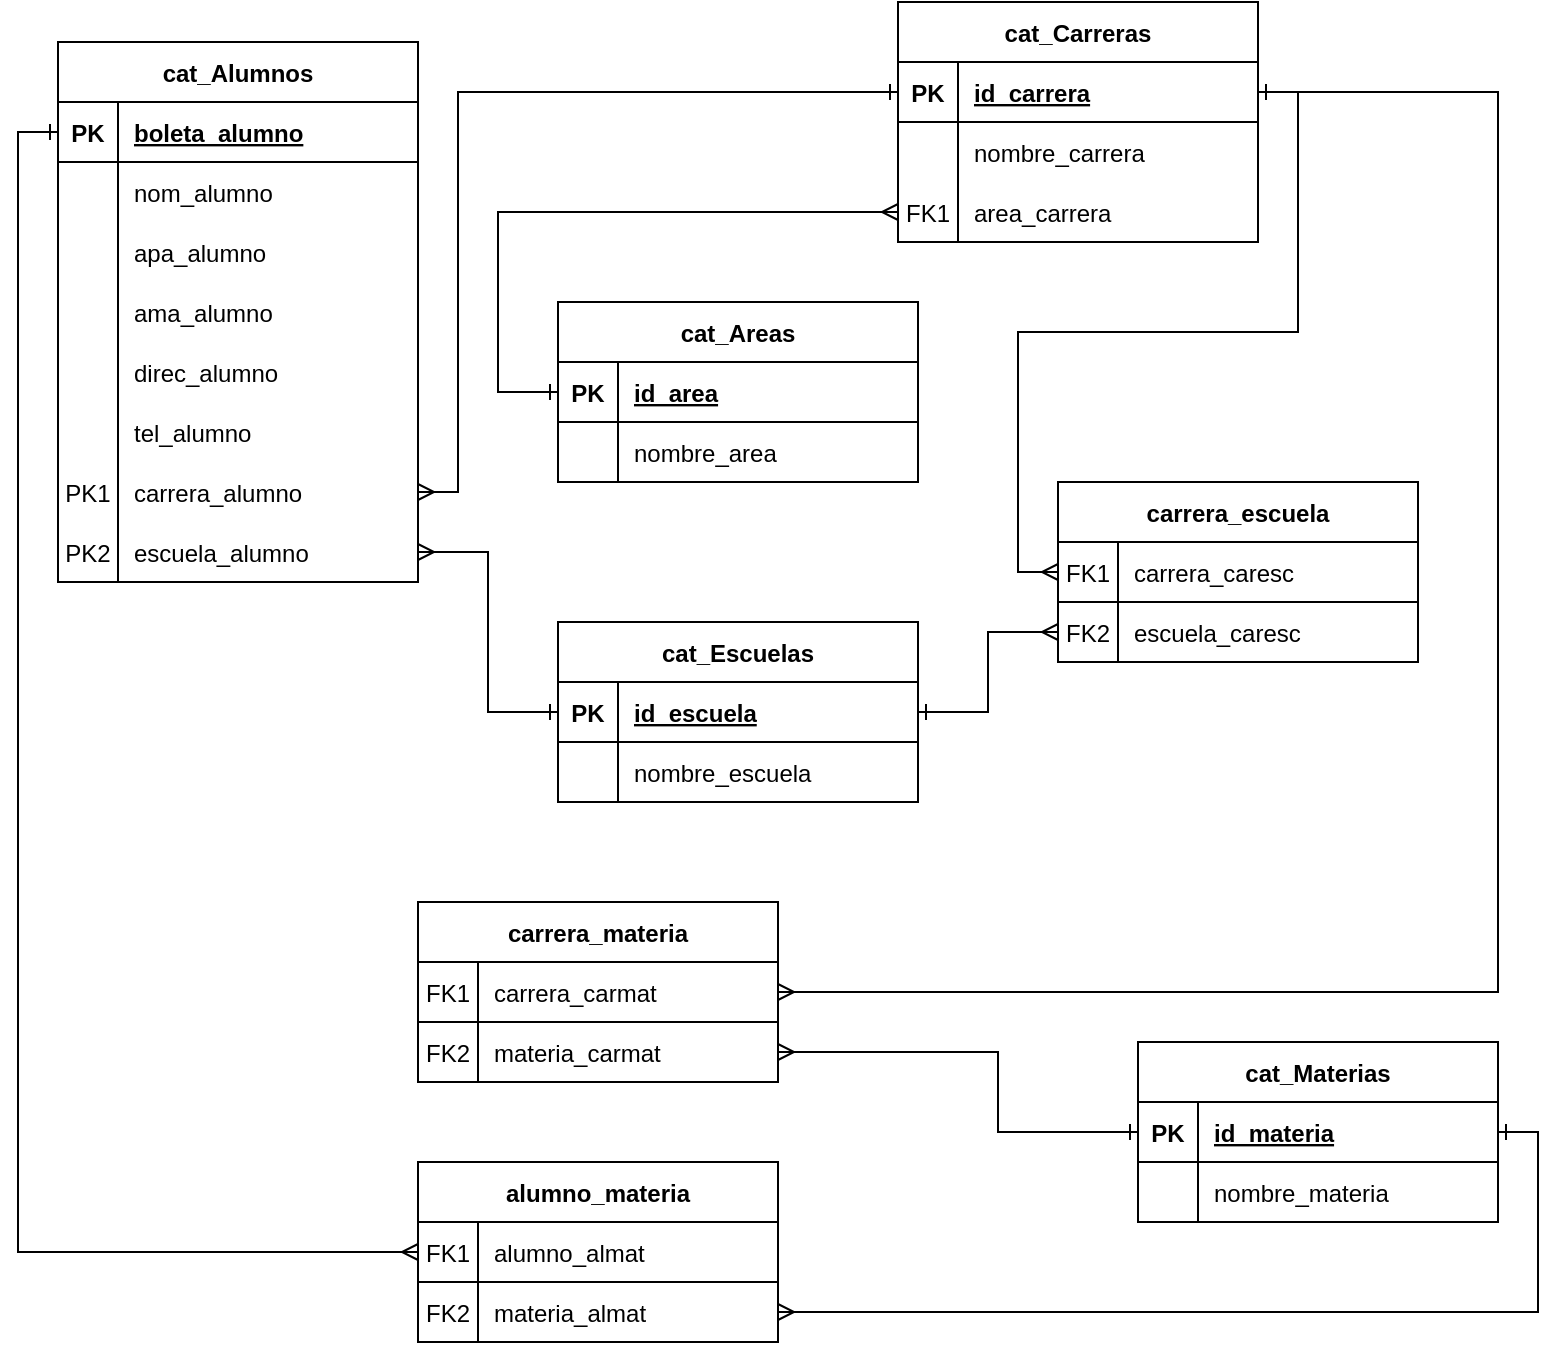 <mxfile version="20.5.3" type="device"><diagram id="z2Xe1W_zjRg9gurbwkQ2" name="Página-1"><mxGraphModel dx="868" dy="450" grid="1" gridSize="10" guides="1" tooltips="1" connect="1" arrows="1" fold="1" page="1" pageScale="1" pageWidth="827" pageHeight="1169" math="0" shadow="0"><root><mxCell id="0"/><mxCell id="1" parent="0"/><mxCell id="bfzEWTATRixWw2E6OZrW-1" value="cat_Alumnos" style="shape=table;startSize=30;container=1;collapsible=1;childLayout=tableLayout;fixedRows=1;rowLines=0;fontStyle=1;align=center;resizeLast=1;" parent="1" vertex="1"><mxGeometry x="40" y="40" width="180" height="270" as="geometry"/></mxCell><mxCell id="bfzEWTATRixWw2E6OZrW-2" value="" style="shape=tableRow;horizontal=0;startSize=0;swimlaneHead=0;swimlaneBody=0;fillColor=none;collapsible=0;dropTarget=0;points=[[0,0.5],[1,0.5]];portConstraint=eastwest;top=0;left=0;right=0;bottom=1;" parent="bfzEWTATRixWw2E6OZrW-1" vertex="1"><mxGeometry y="30" width="180" height="30" as="geometry"/></mxCell><mxCell id="bfzEWTATRixWw2E6OZrW-3" value="PK" style="shape=partialRectangle;connectable=0;fillColor=none;top=0;left=0;bottom=0;right=0;fontStyle=1;overflow=hidden;" parent="bfzEWTATRixWw2E6OZrW-2" vertex="1"><mxGeometry width="30" height="30" as="geometry"><mxRectangle width="30" height="30" as="alternateBounds"/></mxGeometry></mxCell><mxCell id="bfzEWTATRixWw2E6OZrW-4" value="boleta_alumno" style="shape=partialRectangle;connectable=0;fillColor=none;top=0;left=0;bottom=0;right=0;align=left;spacingLeft=6;fontStyle=5;overflow=hidden;" parent="bfzEWTATRixWw2E6OZrW-2" vertex="1"><mxGeometry x="30" width="150" height="30" as="geometry"><mxRectangle width="150" height="30" as="alternateBounds"/></mxGeometry></mxCell><mxCell id="bfzEWTATRixWw2E6OZrW-5" value="" style="shape=tableRow;horizontal=0;startSize=0;swimlaneHead=0;swimlaneBody=0;fillColor=none;collapsible=0;dropTarget=0;points=[[0,0.5],[1,0.5]];portConstraint=eastwest;top=0;left=0;right=0;bottom=0;" parent="bfzEWTATRixWw2E6OZrW-1" vertex="1"><mxGeometry y="60" width="180" height="30" as="geometry"/></mxCell><mxCell id="bfzEWTATRixWw2E6OZrW-6" value="" style="shape=partialRectangle;connectable=0;fillColor=none;top=0;left=0;bottom=0;right=0;editable=1;overflow=hidden;" parent="bfzEWTATRixWw2E6OZrW-5" vertex="1"><mxGeometry width="30" height="30" as="geometry"><mxRectangle width="30" height="30" as="alternateBounds"/></mxGeometry></mxCell><mxCell id="bfzEWTATRixWw2E6OZrW-7" value="nom_alumno   " style="shape=partialRectangle;connectable=0;fillColor=none;top=0;left=0;bottom=0;right=0;align=left;spacingLeft=6;overflow=hidden;" parent="bfzEWTATRixWw2E6OZrW-5" vertex="1"><mxGeometry x="30" width="150" height="30" as="geometry"><mxRectangle width="150" height="30" as="alternateBounds"/></mxGeometry></mxCell><mxCell id="bfzEWTATRixWw2E6OZrW-8" value="" style="shape=tableRow;horizontal=0;startSize=0;swimlaneHead=0;swimlaneBody=0;fillColor=none;collapsible=0;dropTarget=0;points=[[0,0.5],[1,0.5]];portConstraint=eastwest;top=0;left=0;right=0;bottom=0;" parent="bfzEWTATRixWw2E6OZrW-1" vertex="1"><mxGeometry y="90" width="180" height="30" as="geometry"/></mxCell><mxCell id="bfzEWTATRixWw2E6OZrW-9" value="" style="shape=partialRectangle;connectable=0;fillColor=none;top=0;left=0;bottom=0;right=0;editable=1;overflow=hidden;" parent="bfzEWTATRixWw2E6OZrW-8" vertex="1"><mxGeometry width="30" height="30" as="geometry"><mxRectangle width="30" height="30" as="alternateBounds"/></mxGeometry></mxCell><mxCell id="bfzEWTATRixWw2E6OZrW-10" value="apa_alumno" style="shape=partialRectangle;connectable=0;fillColor=none;top=0;left=0;bottom=0;right=0;align=left;spacingLeft=6;overflow=hidden;" parent="bfzEWTATRixWw2E6OZrW-8" vertex="1"><mxGeometry x="30" width="150" height="30" as="geometry"><mxRectangle width="150" height="30" as="alternateBounds"/></mxGeometry></mxCell><mxCell id="bfzEWTATRixWw2E6OZrW-11" value="" style="shape=tableRow;horizontal=0;startSize=0;swimlaneHead=0;swimlaneBody=0;fillColor=none;collapsible=0;dropTarget=0;points=[[0,0.5],[1,0.5]];portConstraint=eastwest;top=0;left=0;right=0;bottom=0;" parent="bfzEWTATRixWw2E6OZrW-1" vertex="1"><mxGeometry y="120" width="180" height="30" as="geometry"/></mxCell><mxCell id="bfzEWTATRixWw2E6OZrW-12" value="" style="shape=partialRectangle;connectable=0;fillColor=none;top=0;left=0;bottom=0;right=0;editable=1;overflow=hidden;" parent="bfzEWTATRixWw2E6OZrW-11" vertex="1"><mxGeometry width="30" height="30" as="geometry"><mxRectangle width="30" height="30" as="alternateBounds"/></mxGeometry></mxCell><mxCell id="bfzEWTATRixWw2E6OZrW-13" value="ama_alumno" style="shape=partialRectangle;connectable=0;fillColor=none;top=0;left=0;bottom=0;right=0;align=left;spacingLeft=6;overflow=hidden;" parent="bfzEWTATRixWw2E6OZrW-11" vertex="1"><mxGeometry x="30" width="150" height="30" as="geometry"><mxRectangle width="150" height="30" as="alternateBounds"/></mxGeometry></mxCell><mxCell id="bfzEWTATRixWw2E6OZrW-30" style="shape=tableRow;horizontal=0;startSize=0;swimlaneHead=0;swimlaneBody=0;fillColor=none;collapsible=0;dropTarget=0;points=[[0,0.5],[1,0.5]];portConstraint=eastwest;top=0;left=0;right=0;bottom=0;" parent="bfzEWTATRixWw2E6OZrW-1" vertex="1"><mxGeometry y="150" width="180" height="30" as="geometry"/></mxCell><mxCell id="bfzEWTATRixWw2E6OZrW-31" style="shape=partialRectangle;connectable=0;fillColor=none;top=0;left=0;bottom=0;right=0;editable=1;overflow=hidden;" parent="bfzEWTATRixWw2E6OZrW-30" vertex="1"><mxGeometry width="30" height="30" as="geometry"><mxRectangle width="30" height="30" as="alternateBounds"/></mxGeometry></mxCell><mxCell id="bfzEWTATRixWw2E6OZrW-32" value="direc_alumno" style="shape=partialRectangle;connectable=0;fillColor=none;top=0;left=0;bottom=0;right=0;align=left;spacingLeft=6;overflow=hidden;" parent="bfzEWTATRixWw2E6OZrW-30" vertex="1"><mxGeometry x="30" width="150" height="30" as="geometry"><mxRectangle width="150" height="30" as="alternateBounds"/></mxGeometry></mxCell><mxCell id="bfzEWTATRixWw2E6OZrW-33" style="shape=tableRow;horizontal=0;startSize=0;swimlaneHead=0;swimlaneBody=0;fillColor=none;collapsible=0;dropTarget=0;points=[[0,0.5],[1,0.5]];portConstraint=eastwest;top=0;left=0;right=0;bottom=0;" parent="bfzEWTATRixWw2E6OZrW-1" vertex="1"><mxGeometry y="180" width="180" height="30" as="geometry"/></mxCell><mxCell id="bfzEWTATRixWw2E6OZrW-34" style="shape=partialRectangle;connectable=0;fillColor=none;top=0;left=0;bottom=0;right=0;editable=1;overflow=hidden;" parent="bfzEWTATRixWw2E6OZrW-33" vertex="1"><mxGeometry width="30" height="30" as="geometry"><mxRectangle width="30" height="30" as="alternateBounds"/></mxGeometry></mxCell><mxCell id="bfzEWTATRixWw2E6OZrW-35" value="tel_alumno" style="shape=partialRectangle;connectable=0;fillColor=none;top=0;left=0;bottom=0;right=0;align=left;spacingLeft=6;overflow=hidden;" parent="bfzEWTATRixWw2E6OZrW-33" vertex="1"><mxGeometry x="30" width="150" height="30" as="geometry"><mxRectangle width="150" height="30" as="alternateBounds"/></mxGeometry></mxCell><mxCell id="bfzEWTATRixWw2E6OZrW-36" style="shape=tableRow;horizontal=0;startSize=0;swimlaneHead=0;swimlaneBody=0;fillColor=none;collapsible=0;dropTarget=0;points=[[0,0.5],[1,0.5]];portConstraint=eastwest;top=0;left=0;right=0;bottom=0;" parent="bfzEWTATRixWw2E6OZrW-1" vertex="1"><mxGeometry y="210" width="180" height="30" as="geometry"/></mxCell><mxCell id="bfzEWTATRixWw2E6OZrW-37" value="PK1" style="shape=partialRectangle;connectable=0;fillColor=none;top=0;left=0;bottom=0;right=0;editable=1;overflow=hidden;" parent="bfzEWTATRixWw2E6OZrW-36" vertex="1"><mxGeometry width="30" height="30" as="geometry"><mxRectangle width="30" height="30" as="alternateBounds"/></mxGeometry></mxCell><mxCell id="bfzEWTATRixWw2E6OZrW-38" value="carrera_alumno" style="shape=partialRectangle;connectable=0;fillColor=none;top=0;left=0;bottom=0;right=0;align=left;spacingLeft=6;overflow=hidden;" parent="bfzEWTATRixWw2E6OZrW-36" vertex="1"><mxGeometry x="30" width="150" height="30" as="geometry"><mxRectangle width="150" height="30" as="alternateBounds"/></mxGeometry></mxCell><mxCell id="bfzEWTATRixWw2E6OZrW-66" style="shape=tableRow;horizontal=0;startSize=0;swimlaneHead=0;swimlaneBody=0;fillColor=none;collapsible=0;dropTarget=0;points=[[0,0.5],[1,0.5]];portConstraint=eastwest;top=0;left=0;right=0;bottom=0;" parent="bfzEWTATRixWw2E6OZrW-1" vertex="1"><mxGeometry y="240" width="180" height="30" as="geometry"/></mxCell><mxCell id="bfzEWTATRixWw2E6OZrW-67" value="PK2" style="shape=partialRectangle;connectable=0;fillColor=none;top=0;left=0;bottom=0;right=0;editable=1;overflow=hidden;" parent="bfzEWTATRixWw2E6OZrW-66" vertex="1"><mxGeometry width="30" height="30" as="geometry"><mxRectangle width="30" height="30" as="alternateBounds"/></mxGeometry></mxCell><mxCell id="bfzEWTATRixWw2E6OZrW-68" value="escuela_alumno" style="shape=partialRectangle;connectable=0;fillColor=none;top=0;left=0;bottom=0;right=0;align=left;spacingLeft=6;overflow=hidden;" parent="bfzEWTATRixWw2E6OZrW-66" vertex="1"><mxGeometry x="30" width="150" height="30" as="geometry"><mxRectangle width="150" height="30" as="alternateBounds"/></mxGeometry></mxCell><mxCell id="bfzEWTATRixWw2E6OZrW-14" value="cat_Carreras" style="shape=table;startSize=30;container=1;collapsible=1;childLayout=tableLayout;fixedRows=1;rowLines=0;fontStyle=1;align=center;resizeLast=1;" parent="1" vertex="1"><mxGeometry x="460" y="20" width="180" height="120" as="geometry"/></mxCell><mxCell id="bfzEWTATRixWw2E6OZrW-15" value="" style="shape=tableRow;horizontal=0;startSize=0;swimlaneHead=0;swimlaneBody=0;fillColor=none;collapsible=0;dropTarget=0;points=[[0,0.5],[1,0.5]];portConstraint=eastwest;top=0;left=0;right=0;bottom=1;" parent="bfzEWTATRixWw2E6OZrW-14" vertex="1"><mxGeometry y="30" width="180" height="30" as="geometry"/></mxCell><mxCell id="bfzEWTATRixWw2E6OZrW-16" value="PK" style="shape=partialRectangle;connectable=0;fillColor=none;top=0;left=0;bottom=0;right=0;fontStyle=1;overflow=hidden;" parent="bfzEWTATRixWw2E6OZrW-15" vertex="1"><mxGeometry width="30" height="30" as="geometry"><mxRectangle width="30" height="30" as="alternateBounds"/></mxGeometry></mxCell><mxCell id="bfzEWTATRixWw2E6OZrW-17" value="id_carrera" style="shape=partialRectangle;connectable=0;fillColor=none;top=0;left=0;bottom=0;right=0;align=left;spacingLeft=6;fontStyle=5;overflow=hidden;" parent="bfzEWTATRixWw2E6OZrW-15" vertex="1"><mxGeometry x="30" width="150" height="30" as="geometry"><mxRectangle width="150" height="30" as="alternateBounds"/></mxGeometry></mxCell><mxCell id="bfzEWTATRixWw2E6OZrW-18" value="" style="shape=tableRow;horizontal=0;startSize=0;swimlaneHead=0;swimlaneBody=0;fillColor=none;collapsible=0;dropTarget=0;points=[[0,0.5],[1,0.5]];portConstraint=eastwest;top=0;left=0;right=0;bottom=0;" parent="bfzEWTATRixWw2E6OZrW-14" vertex="1"><mxGeometry y="60" width="180" height="30" as="geometry"/></mxCell><mxCell id="bfzEWTATRixWw2E6OZrW-19" value="" style="shape=partialRectangle;connectable=0;fillColor=none;top=0;left=0;bottom=0;right=0;editable=1;overflow=hidden;" parent="bfzEWTATRixWw2E6OZrW-18" vertex="1"><mxGeometry width="30" height="30" as="geometry"><mxRectangle width="30" height="30" as="alternateBounds"/></mxGeometry></mxCell><mxCell id="bfzEWTATRixWw2E6OZrW-20" value="nombre_carrera" style="shape=partialRectangle;connectable=0;fillColor=none;top=0;left=0;bottom=0;right=0;align=left;spacingLeft=6;overflow=hidden;" parent="bfzEWTATRixWw2E6OZrW-18" vertex="1"><mxGeometry x="30" width="150" height="30" as="geometry"><mxRectangle width="150" height="30" as="alternateBounds"/></mxGeometry></mxCell><mxCell id="bfzEWTATRixWw2E6OZrW-61" style="shape=tableRow;horizontal=0;startSize=0;swimlaneHead=0;swimlaneBody=0;fillColor=none;collapsible=0;dropTarget=0;points=[[0,0.5],[1,0.5]];portConstraint=eastwest;top=0;left=0;right=0;bottom=0;" parent="bfzEWTATRixWw2E6OZrW-14" vertex="1"><mxGeometry y="90" width="180" height="30" as="geometry"/></mxCell><mxCell id="bfzEWTATRixWw2E6OZrW-62" value="FK1" style="shape=partialRectangle;connectable=0;fillColor=none;top=0;left=0;bottom=0;right=0;editable=1;overflow=hidden;" parent="bfzEWTATRixWw2E6OZrW-61" vertex="1"><mxGeometry width="30" height="30" as="geometry"><mxRectangle width="30" height="30" as="alternateBounds"/></mxGeometry></mxCell><mxCell id="bfzEWTATRixWw2E6OZrW-63" value="area_carrera" style="shape=partialRectangle;connectable=0;fillColor=none;top=0;left=0;bottom=0;right=0;align=left;spacingLeft=6;overflow=hidden;" parent="bfzEWTATRixWw2E6OZrW-61" vertex="1"><mxGeometry x="30" width="150" height="30" as="geometry"><mxRectangle width="150" height="30" as="alternateBounds"/></mxGeometry></mxCell><mxCell id="bfzEWTATRixWw2E6OZrW-40" value="cat_Escuelas" style="shape=table;startSize=30;container=1;collapsible=1;childLayout=tableLayout;fixedRows=1;rowLines=0;fontStyle=1;align=center;resizeLast=1;" parent="1" vertex="1"><mxGeometry x="290" y="330" width="180" height="90" as="geometry"/></mxCell><mxCell id="bfzEWTATRixWw2E6OZrW-41" value="" style="shape=tableRow;horizontal=0;startSize=0;swimlaneHead=0;swimlaneBody=0;fillColor=none;collapsible=0;dropTarget=0;points=[[0,0.5],[1,0.5]];portConstraint=eastwest;top=0;left=0;right=0;bottom=1;" parent="bfzEWTATRixWw2E6OZrW-40" vertex="1"><mxGeometry y="30" width="180" height="30" as="geometry"/></mxCell><mxCell id="bfzEWTATRixWw2E6OZrW-42" value="PK" style="shape=partialRectangle;connectable=0;fillColor=none;top=0;left=0;bottom=0;right=0;fontStyle=1;overflow=hidden;" parent="bfzEWTATRixWw2E6OZrW-41" vertex="1"><mxGeometry width="30" height="30" as="geometry"><mxRectangle width="30" height="30" as="alternateBounds"/></mxGeometry></mxCell><mxCell id="bfzEWTATRixWw2E6OZrW-43" value="id_escuela" style="shape=partialRectangle;connectable=0;fillColor=none;top=0;left=0;bottom=0;right=0;align=left;spacingLeft=6;fontStyle=5;overflow=hidden;" parent="bfzEWTATRixWw2E6OZrW-41" vertex="1"><mxGeometry x="30" width="150" height="30" as="geometry"><mxRectangle width="150" height="30" as="alternateBounds"/></mxGeometry></mxCell><mxCell id="bfzEWTATRixWw2E6OZrW-44" value="" style="shape=tableRow;horizontal=0;startSize=0;swimlaneHead=0;swimlaneBody=0;fillColor=none;collapsible=0;dropTarget=0;points=[[0,0.5],[1,0.5]];portConstraint=eastwest;top=0;left=0;right=0;bottom=0;" parent="bfzEWTATRixWw2E6OZrW-40" vertex="1"><mxGeometry y="60" width="180" height="30" as="geometry"/></mxCell><mxCell id="bfzEWTATRixWw2E6OZrW-45" value="" style="shape=partialRectangle;connectable=0;fillColor=none;top=0;left=0;bottom=0;right=0;editable=1;overflow=hidden;" parent="bfzEWTATRixWw2E6OZrW-44" vertex="1"><mxGeometry width="30" height="30" as="geometry"><mxRectangle width="30" height="30" as="alternateBounds"/></mxGeometry></mxCell><mxCell id="bfzEWTATRixWw2E6OZrW-46" value="nombre_escuela" style="shape=partialRectangle;connectable=0;fillColor=none;top=0;left=0;bottom=0;right=0;align=left;spacingLeft=6;overflow=hidden;" parent="bfzEWTATRixWw2E6OZrW-44" vertex="1"><mxGeometry x="30" width="150" height="30" as="geometry"><mxRectangle width="150" height="30" as="alternateBounds"/></mxGeometry></mxCell><mxCell id="bfzEWTATRixWw2E6OZrW-47" value="cat_Areas" style="shape=table;startSize=30;container=1;collapsible=1;childLayout=tableLayout;fixedRows=1;rowLines=0;fontStyle=1;align=center;resizeLast=1;" parent="1" vertex="1"><mxGeometry x="290" y="170" width="180" height="90" as="geometry"/></mxCell><mxCell id="bfzEWTATRixWw2E6OZrW-48" value="" style="shape=tableRow;horizontal=0;startSize=0;swimlaneHead=0;swimlaneBody=0;fillColor=none;collapsible=0;dropTarget=0;points=[[0,0.5],[1,0.5]];portConstraint=eastwest;top=0;left=0;right=0;bottom=1;" parent="bfzEWTATRixWw2E6OZrW-47" vertex="1"><mxGeometry y="30" width="180" height="30" as="geometry"/></mxCell><mxCell id="bfzEWTATRixWw2E6OZrW-49" value="PK" style="shape=partialRectangle;connectable=0;fillColor=none;top=0;left=0;bottom=0;right=0;fontStyle=1;overflow=hidden;" parent="bfzEWTATRixWw2E6OZrW-48" vertex="1"><mxGeometry width="30" height="30" as="geometry"><mxRectangle width="30" height="30" as="alternateBounds"/></mxGeometry></mxCell><mxCell id="bfzEWTATRixWw2E6OZrW-50" value="id_area" style="shape=partialRectangle;connectable=0;fillColor=none;top=0;left=0;bottom=0;right=0;align=left;spacingLeft=6;fontStyle=5;overflow=hidden;" parent="bfzEWTATRixWw2E6OZrW-48" vertex="1"><mxGeometry x="30" width="150" height="30" as="geometry"><mxRectangle width="150" height="30" as="alternateBounds"/></mxGeometry></mxCell><mxCell id="bfzEWTATRixWw2E6OZrW-51" value="" style="shape=tableRow;horizontal=0;startSize=0;swimlaneHead=0;swimlaneBody=0;fillColor=none;collapsible=0;dropTarget=0;points=[[0,0.5],[1,0.5]];portConstraint=eastwest;top=0;left=0;right=0;bottom=0;" parent="bfzEWTATRixWw2E6OZrW-47" vertex="1"><mxGeometry y="60" width="180" height="30" as="geometry"/></mxCell><mxCell id="bfzEWTATRixWw2E6OZrW-52" value="" style="shape=partialRectangle;connectable=0;fillColor=none;top=0;left=0;bottom=0;right=0;editable=1;overflow=hidden;" parent="bfzEWTATRixWw2E6OZrW-51" vertex="1"><mxGeometry width="30" height="30" as="geometry"><mxRectangle width="30" height="30" as="alternateBounds"/></mxGeometry></mxCell><mxCell id="bfzEWTATRixWw2E6OZrW-53" value="nombre_area" style="shape=partialRectangle;connectable=0;fillColor=none;top=0;left=0;bottom=0;right=0;align=left;spacingLeft=6;overflow=hidden;" parent="bfzEWTATRixWw2E6OZrW-51" vertex="1"><mxGeometry x="30" width="150" height="30" as="geometry"><mxRectangle width="150" height="30" as="alternateBounds"/></mxGeometry></mxCell><mxCell id="bfzEWTATRixWw2E6OZrW-54" value="cat_Materias" style="shape=table;startSize=30;container=1;collapsible=1;childLayout=tableLayout;fixedRows=1;rowLines=0;fontStyle=1;align=center;resizeLast=1;" parent="1" vertex="1"><mxGeometry x="580" y="540" width="180" height="90" as="geometry"/></mxCell><mxCell id="bfzEWTATRixWw2E6OZrW-55" value="" style="shape=tableRow;horizontal=0;startSize=0;swimlaneHead=0;swimlaneBody=0;fillColor=none;collapsible=0;dropTarget=0;points=[[0,0.5],[1,0.5]];portConstraint=eastwest;top=0;left=0;right=0;bottom=1;" parent="bfzEWTATRixWw2E6OZrW-54" vertex="1"><mxGeometry y="30" width="180" height="30" as="geometry"/></mxCell><mxCell id="bfzEWTATRixWw2E6OZrW-56" value="PK" style="shape=partialRectangle;connectable=0;fillColor=none;top=0;left=0;bottom=0;right=0;fontStyle=1;overflow=hidden;" parent="bfzEWTATRixWw2E6OZrW-55" vertex="1"><mxGeometry width="30" height="30" as="geometry"><mxRectangle width="30" height="30" as="alternateBounds"/></mxGeometry></mxCell><mxCell id="bfzEWTATRixWw2E6OZrW-57" value="id_materia" style="shape=partialRectangle;connectable=0;fillColor=none;top=0;left=0;bottom=0;right=0;align=left;spacingLeft=6;fontStyle=5;overflow=hidden;" parent="bfzEWTATRixWw2E6OZrW-55" vertex="1"><mxGeometry x="30" width="150" height="30" as="geometry"><mxRectangle width="150" height="30" as="alternateBounds"/></mxGeometry></mxCell><mxCell id="bfzEWTATRixWw2E6OZrW-58" value="" style="shape=tableRow;horizontal=0;startSize=0;swimlaneHead=0;swimlaneBody=0;fillColor=none;collapsible=0;dropTarget=0;points=[[0,0.5],[1,0.5]];portConstraint=eastwest;top=0;left=0;right=0;bottom=0;" parent="bfzEWTATRixWw2E6OZrW-54" vertex="1"><mxGeometry y="60" width="180" height="30" as="geometry"/></mxCell><mxCell id="bfzEWTATRixWw2E6OZrW-59" value="" style="shape=partialRectangle;connectable=0;fillColor=none;top=0;left=0;bottom=0;right=0;editable=1;overflow=hidden;" parent="bfzEWTATRixWw2E6OZrW-58" vertex="1"><mxGeometry width="30" height="30" as="geometry"><mxRectangle width="30" height="30" as="alternateBounds"/></mxGeometry></mxCell><mxCell id="bfzEWTATRixWw2E6OZrW-60" value="nombre_materia" style="shape=partialRectangle;connectable=0;fillColor=none;top=0;left=0;bottom=0;right=0;align=left;spacingLeft=6;overflow=hidden;" parent="bfzEWTATRixWw2E6OZrW-58" vertex="1"><mxGeometry x="30" width="150" height="30" as="geometry"><mxRectangle width="150" height="30" as="alternateBounds"/></mxGeometry></mxCell><mxCell id="bfzEWTATRixWw2E6OZrW-65" style="edgeStyle=orthogonalEdgeStyle;rounded=0;orthogonalLoop=1;jettySize=auto;html=1;exitX=0;exitY=0.5;exitDx=0;exitDy=0;startArrow=ERone;startFill=0;endArrow=ERmany;endFill=0;entryX=1;entryY=0.5;entryDx=0;entryDy=0;" parent="1" source="bfzEWTATRixWw2E6OZrW-15" target="bfzEWTATRixWw2E6OZrW-36" edge="1"><mxGeometry relative="1" as="geometry"><Array as="points"><mxPoint x="240" y="65"/><mxPoint x="240" y="265"/></Array></mxGeometry></mxCell><mxCell id="bfzEWTATRixWw2E6OZrW-78" style="edgeStyle=orthogonalEdgeStyle;rounded=0;orthogonalLoop=1;jettySize=auto;html=1;exitX=0;exitY=0.5;exitDx=0;exitDy=0;entryX=0;entryY=0.5;entryDx=0;entryDy=0;startArrow=ERone;startFill=0;endArrow=ERmany;endFill=0;" parent="1" source="bfzEWTATRixWw2E6OZrW-48" target="bfzEWTATRixWw2E6OZrW-61" edge="1"><mxGeometry relative="1" as="geometry"><Array as="points"><mxPoint x="260" y="215"/><mxPoint x="260" y="125"/></Array></mxGeometry></mxCell><mxCell id="bfzEWTATRixWw2E6OZrW-84" value="carrera_materia" style="shape=table;startSize=30;container=1;collapsible=1;childLayout=tableLayout;fixedRows=1;rowLines=0;fontStyle=1;align=center;resizeLast=1;" parent="1" vertex="1"><mxGeometry x="220" y="470" width="180" height="90" as="geometry"/></mxCell><mxCell id="bfzEWTATRixWw2E6OZrW-85" value="" style="shape=tableRow;horizontal=0;startSize=0;swimlaneHead=0;swimlaneBody=0;fillColor=none;collapsible=0;dropTarget=0;points=[[0,0.5],[1,0.5]];portConstraint=eastwest;top=0;left=0;right=0;bottom=1;" parent="bfzEWTATRixWw2E6OZrW-84" vertex="1"><mxGeometry y="30" width="180" height="30" as="geometry"/></mxCell><mxCell id="bfzEWTATRixWw2E6OZrW-86" value="FK1" style="shape=partialRectangle;connectable=0;fillColor=none;top=0;left=0;bottom=0;right=0;fontStyle=0;overflow=hidden;" parent="bfzEWTATRixWw2E6OZrW-85" vertex="1"><mxGeometry width="30" height="30" as="geometry"><mxRectangle width="30" height="30" as="alternateBounds"/></mxGeometry></mxCell><mxCell id="bfzEWTATRixWw2E6OZrW-87" value="carrera_carmat" style="shape=partialRectangle;connectable=0;fillColor=none;top=0;left=0;bottom=0;right=0;align=left;spacingLeft=6;fontStyle=0;overflow=hidden;" parent="bfzEWTATRixWw2E6OZrW-85" vertex="1"><mxGeometry x="30" width="150" height="30" as="geometry"><mxRectangle width="150" height="30" as="alternateBounds"/></mxGeometry></mxCell><mxCell id="bfzEWTATRixWw2E6OZrW-88" value="" style="shape=tableRow;horizontal=0;startSize=0;swimlaneHead=0;swimlaneBody=0;fillColor=none;collapsible=0;dropTarget=0;points=[[0,0.5],[1,0.5]];portConstraint=eastwest;top=0;left=0;right=0;bottom=0;" parent="bfzEWTATRixWw2E6OZrW-84" vertex="1"><mxGeometry y="60" width="180" height="30" as="geometry"/></mxCell><mxCell id="bfzEWTATRixWw2E6OZrW-89" value="FK2" style="shape=partialRectangle;connectable=0;fillColor=none;top=0;left=0;bottom=0;right=0;editable=1;overflow=hidden;" parent="bfzEWTATRixWw2E6OZrW-88" vertex="1"><mxGeometry width="30" height="30" as="geometry"><mxRectangle width="30" height="30" as="alternateBounds"/></mxGeometry></mxCell><mxCell id="bfzEWTATRixWw2E6OZrW-90" value="materia_carmat" style="shape=partialRectangle;connectable=0;fillColor=none;top=0;left=0;bottom=0;right=0;align=left;spacingLeft=6;overflow=hidden;" parent="bfzEWTATRixWw2E6OZrW-88" vertex="1"><mxGeometry x="30" width="150" height="30" as="geometry"><mxRectangle width="150" height="30" as="alternateBounds"/></mxGeometry></mxCell><mxCell id="bfzEWTATRixWw2E6OZrW-101" style="edgeStyle=orthogonalEdgeStyle;rounded=0;orthogonalLoop=1;jettySize=auto;html=1;exitX=0;exitY=0.5;exitDx=0;exitDy=0;entryX=1;entryY=0.5;entryDx=0;entryDy=0;startArrow=ERone;startFill=0;endArrow=ERmany;endFill=0;" parent="1" source="bfzEWTATRixWw2E6OZrW-41" target="bfzEWTATRixWw2E6OZrW-66" edge="1"><mxGeometry relative="1" as="geometry"/></mxCell><mxCell id="bfzEWTATRixWw2E6OZrW-105" value="carrera_escuela" style="shape=table;startSize=30;container=1;collapsible=1;childLayout=tableLayout;fixedRows=1;rowLines=0;fontStyle=1;align=center;resizeLast=1;" parent="1" vertex="1"><mxGeometry x="540" y="260" width="180" height="90" as="geometry"/></mxCell><mxCell id="bfzEWTATRixWw2E6OZrW-106" value="" style="shape=tableRow;horizontal=0;startSize=0;swimlaneHead=0;swimlaneBody=0;fillColor=none;collapsible=0;dropTarget=0;points=[[0,0.5],[1,0.5]];portConstraint=eastwest;top=0;left=0;right=0;bottom=1;" parent="bfzEWTATRixWw2E6OZrW-105" vertex="1"><mxGeometry y="30" width="180" height="30" as="geometry"/></mxCell><mxCell id="bfzEWTATRixWw2E6OZrW-107" value="FK1" style="shape=partialRectangle;connectable=0;fillColor=none;top=0;left=0;bottom=0;right=0;fontStyle=0;overflow=hidden;" parent="bfzEWTATRixWw2E6OZrW-106" vertex="1"><mxGeometry width="30" height="30" as="geometry"><mxRectangle width="30" height="30" as="alternateBounds"/></mxGeometry></mxCell><mxCell id="bfzEWTATRixWw2E6OZrW-108" value="carrera_caresc" style="shape=partialRectangle;connectable=0;fillColor=none;top=0;left=0;bottom=0;right=0;align=left;spacingLeft=6;fontStyle=0;overflow=hidden;" parent="bfzEWTATRixWw2E6OZrW-106" vertex="1"><mxGeometry x="30" width="150" height="30" as="geometry"><mxRectangle width="150" height="30" as="alternateBounds"/></mxGeometry></mxCell><mxCell id="bfzEWTATRixWw2E6OZrW-109" value="" style="shape=tableRow;horizontal=0;startSize=0;swimlaneHead=0;swimlaneBody=0;fillColor=none;collapsible=0;dropTarget=0;points=[[0,0.5],[1,0.5]];portConstraint=eastwest;top=0;left=0;right=0;bottom=0;" parent="bfzEWTATRixWw2E6OZrW-105" vertex="1"><mxGeometry y="60" width="180" height="30" as="geometry"/></mxCell><mxCell id="bfzEWTATRixWw2E6OZrW-110" value="FK2" style="shape=partialRectangle;connectable=0;fillColor=none;top=0;left=0;bottom=0;right=0;editable=1;overflow=hidden;" parent="bfzEWTATRixWw2E6OZrW-109" vertex="1"><mxGeometry width="30" height="30" as="geometry"><mxRectangle width="30" height="30" as="alternateBounds"/></mxGeometry></mxCell><mxCell id="bfzEWTATRixWw2E6OZrW-111" value="escuela_caresc" style="shape=partialRectangle;connectable=0;fillColor=none;top=0;left=0;bottom=0;right=0;align=left;spacingLeft=6;overflow=hidden;" parent="bfzEWTATRixWw2E6OZrW-109" vertex="1"><mxGeometry x="30" width="150" height="30" as="geometry"><mxRectangle width="150" height="30" as="alternateBounds"/></mxGeometry></mxCell><mxCell id="bfzEWTATRixWw2E6OZrW-113" style="edgeStyle=orthogonalEdgeStyle;rounded=0;orthogonalLoop=1;jettySize=auto;html=1;exitX=1;exitY=0.5;exitDx=0;exitDy=0;entryX=0;entryY=0.5;entryDx=0;entryDy=0;startArrow=ERone;startFill=0;endArrow=ERmany;endFill=0;" parent="1" source="bfzEWTATRixWw2E6OZrW-15" target="bfzEWTATRixWw2E6OZrW-106" edge="1"><mxGeometry relative="1" as="geometry"/></mxCell><mxCell id="bfzEWTATRixWw2E6OZrW-114" style="edgeStyle=orthogonalEdgeStyle;rounded=0;orthogonalLoop=1;jettySize=auto;html=1;exitX=1;exitY=0.5;exitDx=0;exitDy=0;entryX=0;entryY=0.5;entryDx=0;entryDy=0;startArrow=ERone;startFill=0;endArrow=ERmany;endFill=0;" parent="1" source="bfzEWTATRixWw2E6OZrW-41" target="bfzEWTATRixWw2E6OZrW-109" edge="1"><mxGeometry relative="1" as="geometry"/></mxCell><mxCell id="bfzEWTATRixWw2E6OZrW-119" style="edgeStyle=orthogonalEdgeStyle;rounded=0;orthogonalLoop=1;jettySize=auto;html=1;exitX=0;exitY=0.5;exitDx=0;exitDy=0;entryX=1;entryY=0.5;entryDx=0;entryDy=0;startArrow=ERone;startFill=0;endArrow=ERmany;endFill=0;" parent="1" source="bfzEWTATRixWw2E6OZrW-55" target="bfzEWTATRixWw2E6OZrW-88" edge="1"><mxGeometry relative="1" as="geometry"><Array as="points"><mxPoint x="510" y="585"/><mxPoint x="510" y="545"/></Array></mxGeometry></mxCell><mxCell id="bfzEWTATRixWw2E6OZrW-120" style="edgeStyle=orthogonalEdgeStyle;rounded=0;orthogonalLoop=1;jettySize=auto;html=1;exitX=1;exitY=0.5;exitDx=0;exitDy=0;entryX=1;entryY=0.5;entryDx=0;entryDy=0;startArrow=ERone;startFill=0;endArrow=ERmany;endFill=0;" parent="1" source="bfzEWTATRixWw2E6OZrW-15" target="bfzEWTATRixWw2E6OZrW-85" edge="1"><mxGeometry relative="1" as="geometry"><Array as="points"><mxPoint x="760" y="65"/><mxPoint x="760" y="515"/></Array></mxGeometry></mxCell><mxCell id="bfzEWTATRixWw2E6OZrW-121" style="edgeStyle=orthogonalEdgeStyle;rounded=0;orthogonalLoop=1;jettySize=auto;html=1;exitX=0;exitY=0.5;exitDx=0;exitDy=0;entryX=0;entryY=0.5;entryDx=0;entryDy=0;startArrow=ERone;startFill=0;endArrow=ERmany;endFill=0;" parent="1" source="bfzEWTATRixWw2E6OZrW-2" edge="1"><mxGeometry relative="1" as="geometry"/></mxCell><mxCell id="bfzEWTATRixWw2E6OZrW-122" value="alumno_materia" style="shape=table;startSize=30;container=1;collapsible=1;childLayout=tableLayout;fixedRows=1;rowLines=0;fontStyle=1;align=center;resizeLast=1;" parent="1" vertex="1"><mxGeometry x="220" y="600" width="180" height="90" as="geometry"/></mxCell><mxCell id="bfzEWTATRixWw2E6OZrW-123" value="" style="shape=tableRow;horizontal=0;startSize=0;swimlaneHead=0;swimlaneBody=0;fillColor=none;collapsible=0;dropTarget=0;points=[[0,0.5],[1,0.5]];portConstraint=eastwest;top=0;left=0;right=0;bottom=1;" parent="bfzEWTATRixWw2E6OZrW-122" vertex="1"><mxGeometry y="30" width="180" height="30" as="geometry"/></mxCell><mxCell id="bfzEWTATRixWw2E6OZrW-124" value="FK1" style="shape=partialRectangle;connectable=0;fillColor=none;top=0;left=0;bottom=0;right=0;fontStyle=0;overflow=hidden;" parent="bfzEWTATRixWw2E6OZrW-123" vertex="1"><mxGeometry width="30" height="30" as="geometry"><mxRectangle width="30" height="30" as="alternateBounds"/></mxGeometry></mxCell><mxCell id="bfzEWTATRixWw2E6OZrW-125" value="alumno_almat" style="shape=partialRectangle;connectable=0;fillColor=none;top=0;left=0;bottom=0;right=0;align=left;spacingLeft=6;fontStyle=0;overflow=hidden;" parent="bfzEWTATRixWw2E6OZrW-123" vertex="1"><mxGeometry x="30" width="150" height="30" as="geometry"><mxRectangle width="150" height="30" as="alternateBounds"/></mxGeometry></mxCell><mxCell id="bfzEWTATRixWw2E6OZrW-126" value="" style="shape=tableRow;horizontal=0;startSize=0;swimlaneHead=0;swimlaneBody=0;fillColor=none;collapsible=0;dropTarget=0;points=[[0,0.5],[1,0.5]];portConstraint=eastwest;top=0;left=0;right=0;bottom=0;" parent="bfzEWTATRixWw2E6OZrW-122" vertex="1"><mxGeometry y="60" width="180" height="30" as="geometry"/></mxCell><mxCell id="bfzEWTATRixWw2E6OZrW-127" value="FK2" style="shape=partialRectangle;connectable=0;fillColor=none;top=0;left=0;bottom=0;right=0;editable=1;overflow=hidden;" parent="bfzEWTATRixWw2E6OZrW-126" vertex="1"><mxGeometry width="30" height="30" as="geometry"><mxRectangle width="30" height="30" as="alternateBounds"/></mxGeometry></mxCell><mxCell id="bfzEWTATRixWw2E6OZrW-128" value="materia_almat" style="shape=partialRectangle;connectable=0;fillColor=none;top=0;left=0;bottom=0;right=0;align=left;spacingLeft=6;overflow=hidden;" parent="bfzEWTATRixWw2E6OZrW-126" vertex="1"><mxGeometry x="30" width="150" height="30" as="geometry"><mxRectangle width="150" height="30" as="alternateBounds"/></mxGeometry></mxCell><mxCell id="bfzEWTATRixWw2E6OZrW-130" style="edgeStyle=orthogonalEdgeStyle;rounded=0;orthogonalLoop=1;jettySize=auto;html=1;exitX=0;exitY=0.5;exitDx=0;exitDy=0;entryX=0;entryY=0.5;entryDx=0;entryDy=0;startArrow=ERone;startFill=0;endArrow=ERmany;endFill=0;" parent="1" source="bfzEWTATRixWw2E6OZrW-2" target="bfzEWTATRixWw2E6OZrW-123" edge="1"><mxGeometry relative="1" as="geometry"/></mxCell><mxCell id="JFUAFxyqz8pZVUD9vgqm-1" style="edgeStyle=orthogonalEdgeStyle;rounded=0;orthogonalLoop=1;jettySize=auto;html=1;exitX=1;exitY=0.5;exitDx=0;exitDy=0;entryX=1;entryY=0.5;entryDx=0;entryDy=0;startArrow=ERone;startFill=0;endArrow=ERmany;endFill=0;" parent="1" source="bfzEWTATRixWw2E6OZrW-55" target="bfzEWTATRixWw2E6OZrW-126" edge="1"><mxGeometry relative="1" as="geometry"/></mxCell></root></mxGraphModel></diagram></mxfile>